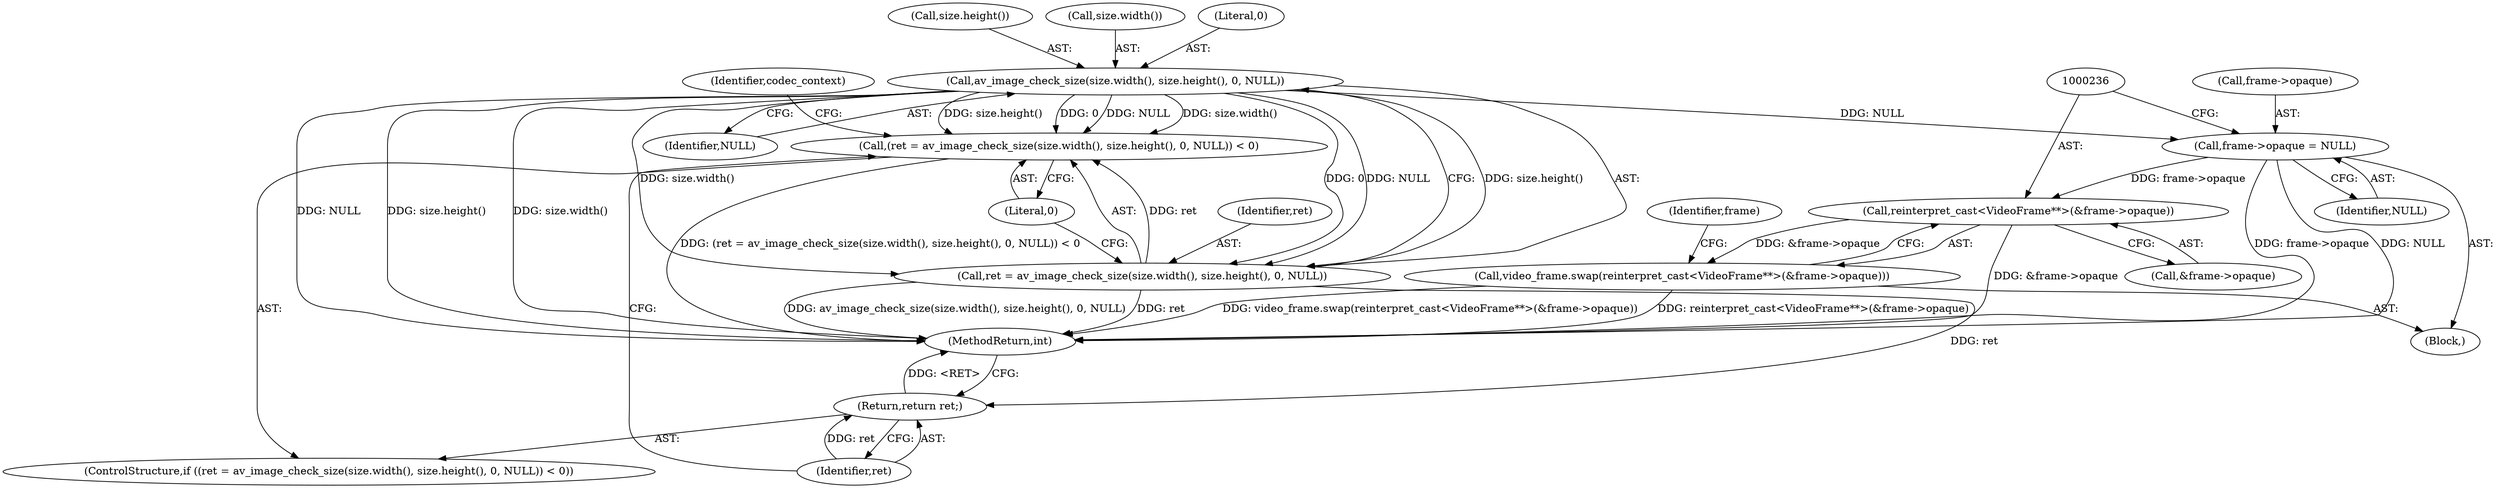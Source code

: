 digraph "1_Chrome_96e8ffb4e805c7266a2fc1fbe0e470052019bad9@del" {
"1000136" [label="(Call,av_image_check_size(size.width(), size.height(), 0, NULL))"];
"1000133" [label="(Call,(ret = av_image_check_size(size.width(), size.height(), 0, NULL)) < 0)"];
"1000134" [label="(Call,ret = av_image_check_size(size.width(), size.height(), 0, NULL))"];
"1000142" [label="(Return,return ret;)"];
"1000229" [label="(Call,frame->opaque = NULL)"];
"1000235" [label="(Call,reinterpret_cast<VideoFrame**>(&frame->opaque))"];
"1000234" [label="(Call,video_frame.swap(reinterpret_cast<VideoFrame**>(&frame->opaque)))"];
"1000149" [label="(Identifier,codec_context)"];
"1000229" [label="(Call,frame->opaque = NULL)"];
"1000235" [label="(Call,reinterpret_cast<VideoFrame**>(&frame->opaque))"];
"1000138" [label="(Call,size.height())"];
"1000132" [label="(ControlStructure,if ((ret = av_image_check_size(size.width(), size.height(), 0, NULL)) < 0))"];
"1000230" [label="(Call,frame->opaque)"];
"1000140" [label="(Identifier,NULL)"];
"1000134" [label="(Call,ret = av_image_check_size(size.width(), size.height(), 0, NULL))"];
"1000136" [label="(Call,av_image_check_size(size.width(), size.height(), 0, NULL))"];
"1000137" [label="(Call,size.width())"];
"1000141" [label="(Literal,0)"];
"1000103" [label="(Block,)"];
"1000142" [label="(Return,return ret;)"];
"1000269" [label="(MethodReturn,int)"];
"1000243" [label="(Identifier,frame)"];
"1000237" [label="(Call,&frame->opaque)"];
"1000133" [label="(Call,(ret = av_image_check_size(size.width(), size.height(), 0, NULL)) < 0)"];
"1000139" [label="(Literal,0)"];
"1000135" [label="(Identifier,ret)"];
"1000143" [label="(Identifier,ret)"];
"1000233" [label="(Identifier,NULL)"];
"1000234" [label="(Call,video_frame.swap(reinterpret_cast<VideoFrame**>(&frame->opaque)))"];
"1000136" -> "1000134"  [label="AST: "];
"1000136" -> "1000140"  [label="CFG: "];
"1000137" -> "1000136"  [label="AST: "];
"1000138" -> "1000136"  [label="AST: "];
"1000139" -> "1000136"  [label="AST: "];
"1000140" -> "1000136"  [label="AST: "];
"1000134" -> "1000136"  [label="CFG: "];
"1000136" -> "1000269"  [label="DDG: NULL"];
"1000136" -> "1000269"  [label="DDG: size.height()"];
"1000136" -> "1000269"  [label="DDG: size.width()"];
"1000136" -> "1000133"  [label="DDG: size.width()"];
"1000136" -> "1000133"  [label="DDG: size.height()"];
"1000136" -> "1000133"  [label="DDG: 0"];
"1000136" -> "1000133"  [label="DDG: NULL"];
"1000136" -> "1000134"  [label="DDG: size.width()"];
"1000136" -> "1000134"  [label="DDG: size.height()"];
"1000136" -> "1000134"  [label="DDG: 0"];
"1000136" -> "1000134"  [label="DDG: NULL"];
"1000136" -> "1000229"  [label="DDG: NULL"];
"1000133" -> "1000132"  [label="AST: "];
"1000133" -> "1000141"  [label="CFG: "];
"1000134" -> "1000133"  [label="AST: "];
"1000141" -> "1000133"  [label="AST: "];
"1000143" -> "1000133"  [label="CFG: "];
"1000149" -> "1000133"  [label="CFG: "];
"1000133" -> "1000269"  [label="DDG: (ret = av_image_check_size(size.width(), size.height(), 0, NULL)) < 0"];
"1000134" -> "1000133"  [label="DDG: ret"];
"1000135" -> "1000134"  [label="AST: "];
"1000141" -> "1000134"  [label="CFG: "];
"1000134" -> "1000269"  [label="DDG: ret"];
"1000134" -> "1000269"  [label="DDG: av_image_check_size(size.width(), size.height(), 0, NULL)"];
"1000134" -> "1000142"  [label="DDG: ret"];
"1000142" -> "1000132"  [label="AST: "];
"1000142" -> "1000143"  [label="CFG: "];
"1000143" -> "1000142"  [label="AST: "];
"1000269" -> "1000142"  [label="CFG: "];
"1000142" -> "1000269"  [label="DDG: <RET>"];
"1000143" -> "1000142"  [label="DDG: ret"];
"1000229" -> "1000103"  [label="AST: "];
"1000229" -> "1000233"  [label="CFG: "];
"1000230" -> "1000229"  [label="AST: "];
"1000233" -> "1000229"  [label="AST: "];
"1000236" -> "1000229"  [label="CFG: "];
"1000229" -> "1000269"  [label="DDG: NULL"];
"1000229" -> "1000269"  [label="DDG: frame->opaque"];
"1000229" -> "1000235"  [label="DDG: frame->opaque"];
"1000235" -> "1000234"  [label="AST: "];
"1000235" -> "1000237"  [label="CFG: "];
"1000236" -> "1000235"  [label="AST: "];
"1000237" -> "1000235"  [label="AST: "];
"1000234" -> "1000235"  [label="CFG: "];
"1000235" -> "1000269"  [label="DDG: &frame->opaque"];
"1000235" -> "1000234"  [label="DDG: &frame->opaque"];
"1000234" -> "1000103"  [label="AST: "];
"1000243" -> "1000234"  [label="CFG: "];
"1000234" -> "1000269"  [label="DDG: reinterpret_cast<VideoFrame**>(&frame->opaque)"];
"1000234" -> "1000269"  [label="DDG: video_frame.swap(reinterpret_cast<VideoFrame**>(&frame->opaque))"];
}
